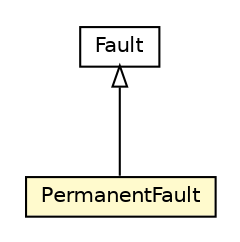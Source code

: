 #!/usr/local/bin/dot
#
# Class diagram 
# Generated by UMLGraph version R5_6-24-gf6e263 (http://www.umlgraph.org/)
#

digraph G {
	edge [fontname="Helvetica",fontsize=10,labelfontname="Helvetica",labelfontsize=10];
	node [fontname="Helvetica",fontsize=10,shape=plaintext];
	nodesep=0.25;
	ranksep=0.5;
	// org.universAAL.ontology.dependability.PermanentFault
	c6326587 [label=<<table title="org.universAAL.ontology.dependability.PermanentFault" border="0" cellborder="1" cellspacing="0" cellpadding="2" port="p" bgcolor="lemonChiffon" href="./PermanentFault.html">
		<tr><td><table border="0" cellspacing="0" cellpadding="1">
<tr><td align="center" balign="center"> PermanentFault </td></tr>
		</table></td></tr>
		</table>>, URL="./PermanentFault.html", fontname="Helvetica", fontcolor="black", fontsize=10.0];
	// org.universAAL.ontology.dependability.Fault
	c6326607 [label=<<table title="org.universAAL.ontology.dependability.Fault" border="0" cellborder="1" cellspacing="0" cellpadding="2" port="p" href="./Fault.html">
		<tr><td><table border="0" cellspacing="0" cellpadding="1">
<tr><td align="center" balign="center"> Fault </td></tr>
		</table></td></tr>
		</table>>, URL="./Fault.html", fontname="Helvetica", fontcolor="black", fontsize=10.0];
	//org.universAAL.ontology.dependability.PermanentFault extends org.universAAL.ontology.dependability.Fault
	c6326607:p -> c6326587:p [dir=back,arrowtail=empty];
}

